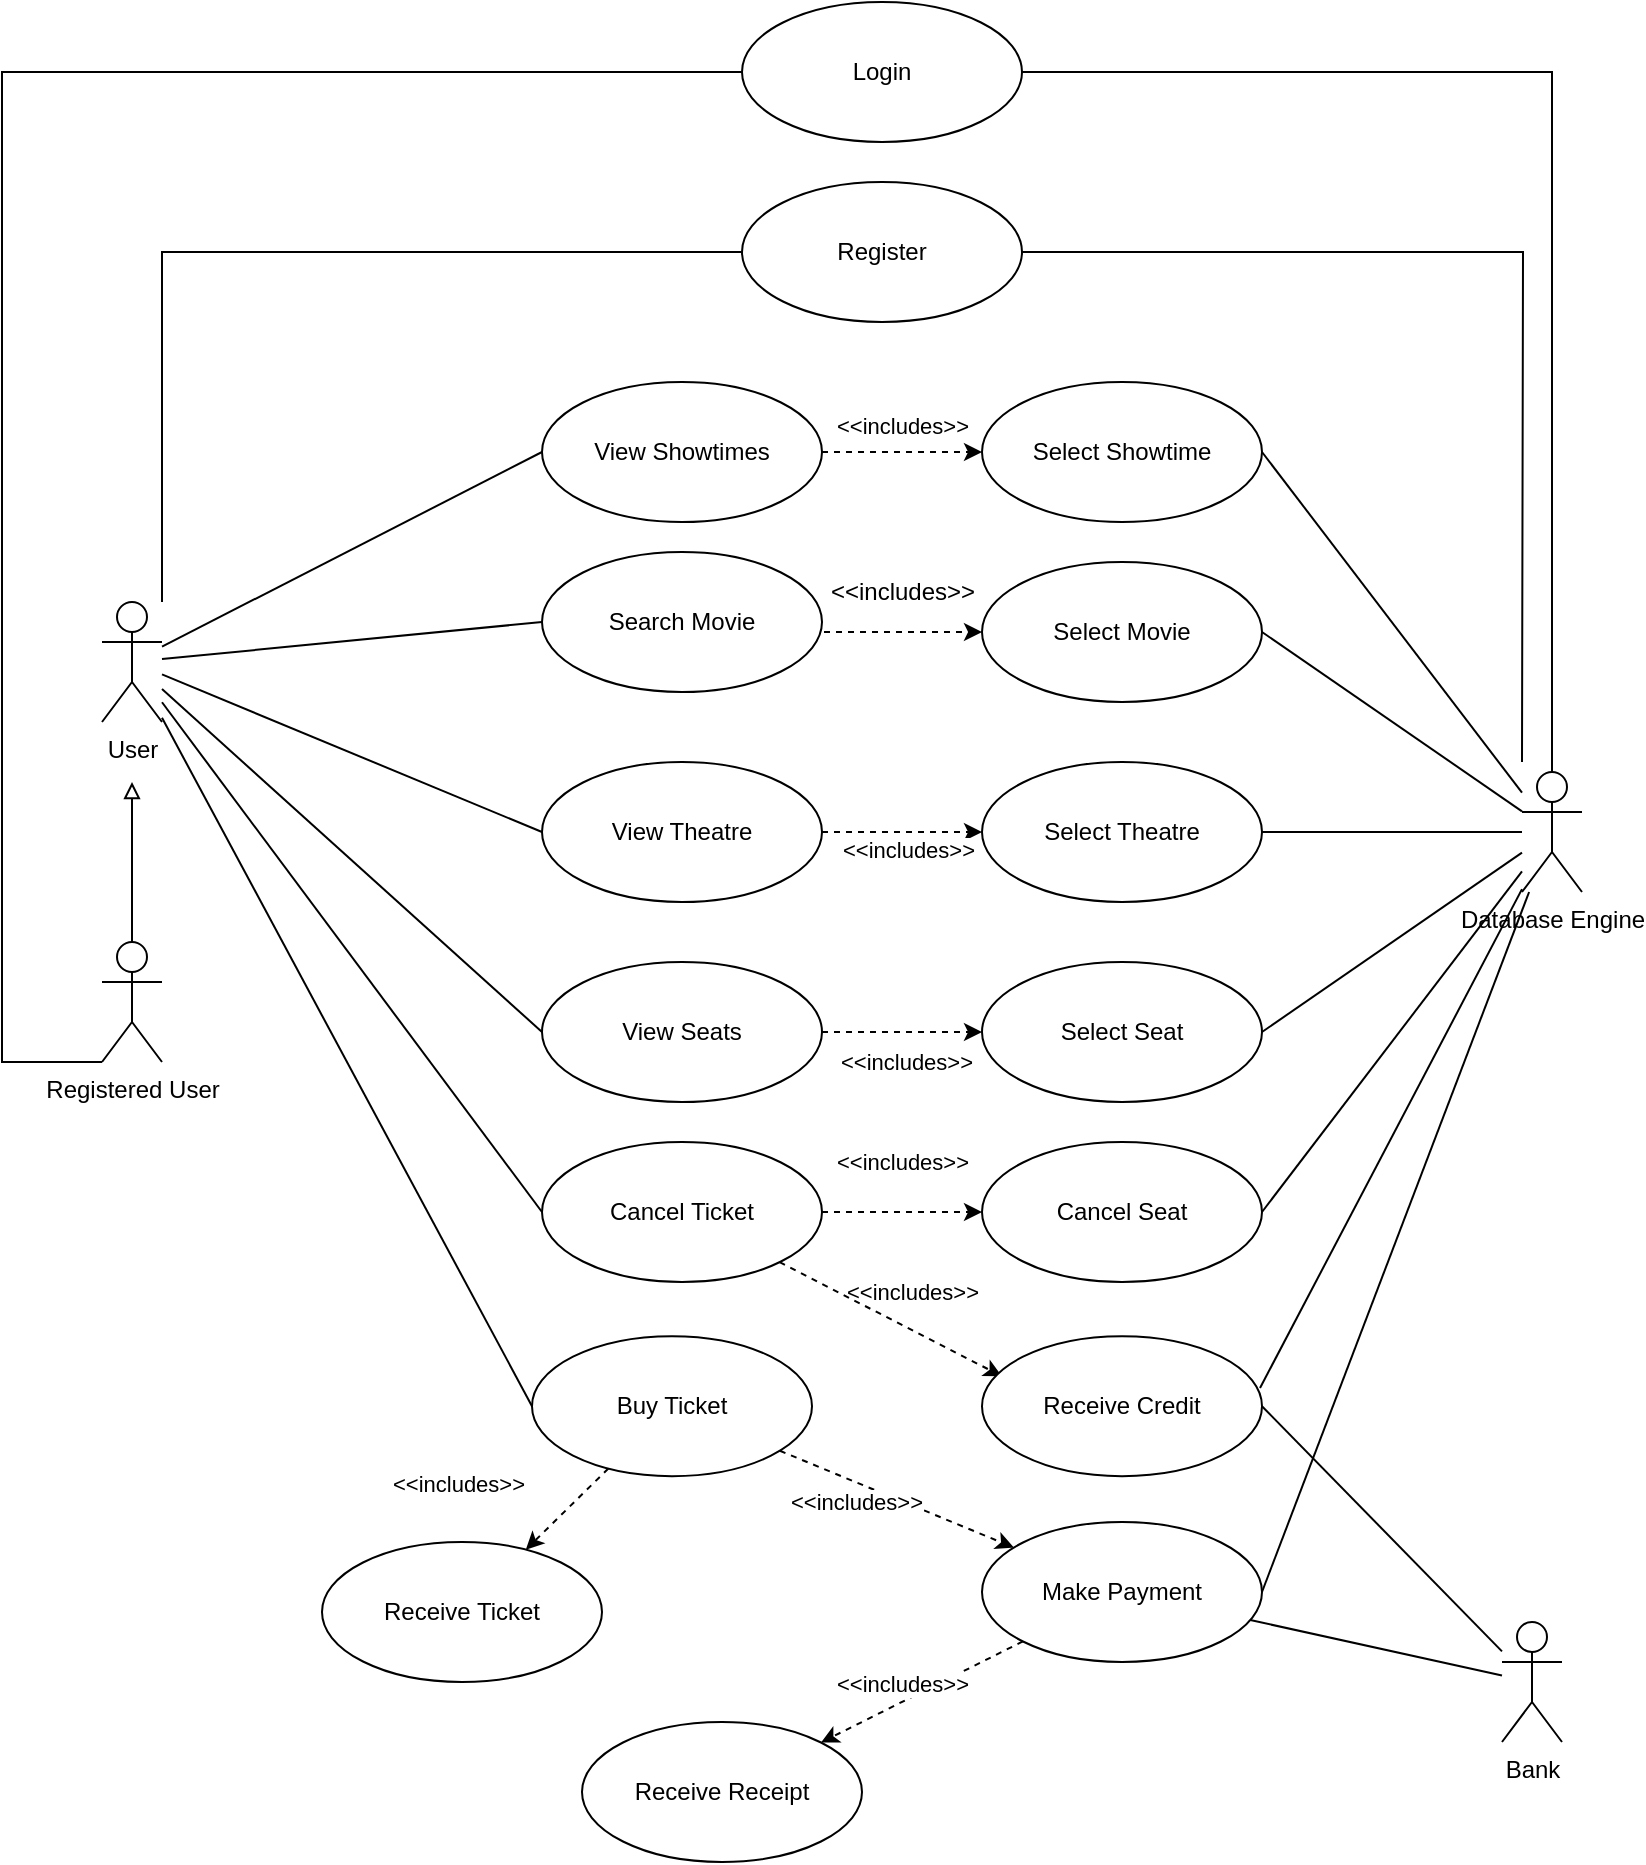 <mxfile version="20.6.0" type="device"><diagram id="ZoQLG9A008aR0PhDn0Wn" name="Page-1"><mxGraphModel dx="1799" dy="1104" grid="1" gridSize="10" guides="1" tooltips="1" connect="1" arrows="1" fold="1" page="1" pageScale="1" pageWidth="850" pageHeight="1100" math="0" shadow="0"><root><mxCell id="0"/><mxCell id="1" parent="0"/><mxCell id="rjjEzBz6sBrEnIEGINIk-38" style="rounded=0;orthogonalLoop=1;jettySize=auto;html=1;entryX=0;entryY=0.5;entryDx=0;entryDy=0;endArrow=none;endFill=0;" parent="1" source="rjjEzBz6sBrEnIEGINIk-1" target="rjjEzBz6sBrEnIEGINIk-14" edge="1"><mxGeometry relative="1" as="geometry"/></mxCell><mxCell id="rjjEzBz6sBrEnIEGINIk-1" value="User" style="shape=umlActor;verticalLabelPosition=bottom;verticalAlign=top;html=1;outlineConnect=0;" parent="1" vertex="1"><mxGeometry x="70" y="340" width="30" height="60" as="geometry"/></mxCell><mxCell id="rjjEzBz6sBrEnIEGINIk-36" style="edgeStyle=orthogonalEdgeStyle;rounded=0;orthogonalLoop=1;jettySize=auto;html=1;exitX=0;exitY=1;exitDx=0;exitDy=0;exitPerimeter=0;endArrow=none;endFill=0;entryX=0;entryY=0.5;entryDx=0;entryDy=0;" parent="1" source="rjjEzBz6sBrEnIEGINIk-2" target="rjjEzBz6sBrEnIEGINIk-35" edge="1"><mxGeometry relative="1" as="geometry"><Array as="points"><mxPoint x="20" y="570"/><mxPoint x="20" y="75"/></Array></mxGeometry></mxCell><mxCell id="rjjEzBz6sBrEnIEGINIk-2" value="Registered User" style="shape=umlActor;verticalLabelPosition=bottom;verticalAlign=top;html=1;outlineConnect=0;" parent="1" vertex="1"><mxGeometry x="70" y="510" width="30" height="60" as="geometry"/></mxCell><mxCell id="rjjEzBz6sBrEnIEGINIk-4" value="Database Engine" style="shape=umlActor;verticalLabelPosition=bottom;verticalAlign=top;html=1;outlineConnect=0;" parent="1" vertex="1"><mxGeometry x="780" y="425" width="30" height="60" as="geometry"/></mxCell><mxCell id="rjjEzBz6sBrEnIEGINIk-5" value="Bank" style="shape=umlActor;verticalLabelPosition=bottom;verticalAlign=top;html=1;outlineConnect=0;" parent="1" vertex="1"><mxGeometry x="770" y="850" width="30" height="60" as="geometry"/></mxCell><mxCell id="rjjEzBz6sBrEnIEGINIk-8" value="" style="endArrow=block;html=1;rounded=0;exitX=0.5;exitY=0;exitDx=0;exitDy=0;exitPerimeter=0;endFill=0;" parent="1" source="rjjEzBz6sBrEnIEGINIk-2" edge="1"><mxGeometry width="50" height="50" relative="1" as="geometry"><mxPoint x="-10" y="510" as="sourcePoint"/><mxPoint x="85" y="430" as="targetPoint"/></mxGeometry></mxCell><mxCell id="rjjEzBz6sBrEnIEGINIk-39" style="rounded=0;orthogonalLoop=1;jettySize=auto;html=1;endArrow=classic;endFill=1;dashed=1;" parent="1" source="bGSyt1naxgqRoubW3hmL-1" target="rjjEzBz6sBrEnIEGINIk-24" edge="1"><mxGeometry relative="1" as="geometry"/></mxCell><mxCell id="rjjEzBz6sBrEnIEGINIk-40" value="&amp;lt;&amp;lt;includes&amp;gt;&amp;gt;" style="edgeLabel;html=1;align=center;verticalAlign=middle;resizable=0;points=[];" parent="rjjEzBz6sBrEnIEGINIk-39" vertex="1" connectable="0"><mxGeometry x="0.125" y="3" relative="1" as="geometry"><mxPoint x="-5" y="-10" as="offset"/></mxGeometry></mxCell><mxCell id="rjjEzBz6sBrEnIEGINIk-41" style="rounded=0;orthogonalLoop=1;jettySize=auto;html=1;dashed=1;endArrow=classic;endFill=1;" parent="1" source="rjjEzBz6sBrEnIEGINIk-11" target="rjjEzBz6sBrEnIEGINIk-19" edge="1"><mxGeometry relative="1" as="geometry"/></mxCell><mxCell id="rjjEzBz6sBrEnIEGINIk-42" value="&amp;lt;&amp;lt;includes&amp;gt;&amp;gt;" style="edgeLabel;html=1;align=center;verticalAlign=middle;resizable=0;points=[];" parent="rjjEzBz6sBrEnIEGINIk-41" vertex="1" connectable="0"><mxGeometry x="0.249" y="-1" relative="1" as="geometry"><mxPoint x="-49" y="-17" as="offset"/></mxGeometry></mxCell><mxCell id="fPQeen320QWk-Ww7ju5m-14" style="edgeStyle=none;rounded=0;orthogonalLoop=1;jettySize=auto;html=1;endArrow=none;endFill=0;exitX=0;exitY=0.5;exitDx=0;exitDy=0;" parent="1" source="rjjEzBz6sBrEnIEGINIk-11" target="rjjEzBz6sBrEnIEGINIk-1" edge="1"><mxGeometry relative="1" as="geometry"><mxPoint x="100" y="360" as="targetPoint"/></mxGeometry></mxCell><mxCell id="rjjEzBz6sBrEnIEGINIk-11" value="Buy Ticket" style="ellipse;whiteSpace=wrap;html=1;" parent="1" vertex="1"><mxGeometry x="285" y="707.09" width="140" height="70" as="geometry"/></mxCell><mxCell id="fPQeen320QWk-Ww7ju5m-21" style="edgeStyle=none;rounded=0;orthogonalLoop=1;jettySize=auto;html=1;endArrow=none;endFill=0;exitX=1;exitY=0.5;exitDx=0;exitDy=0;" parent="1" source="rjjEzBz6sBrEnIEGINIk-12" target="rjjEzBz6sBrEnIEGINIk-4" edge="1"><mxGeometry relative="1" as="geometry"><mxPoint x="780" y="440" as="targetPoint"/></mxGeometry></mxCell><mxCell id="rjjEzBz6sBrEnIEGINIk-12" value="Select Seat" style="ellipse;whiteSpace=wrap;html=1;" parent="1" vertex="1"><mxGeometry x="510" y="520" width="140" height="70" as="geometry"/></mxCell><mxCell id="rjjEzBz6sBrEnIEGINIk-33" style="edgeStyle=orthogonalEdgeStyle;rounded=0;orthogonalLoop=1;jettySize=auto;html=1;exitX=1;exitY=0.5;exitDx=0;exitDy=0;entryX=0;entryY=0.5;entryDx=0;entryDy=0;dashed=1;endArrow=classic;endFill=1;" parent="1" source="rjjEzBz6sBrEnIEGINIk-13" target="rjjEzBz6sBrEnIEGINIk-12" edge="1"><mxGeometry relative="1" as="geometry"/></mxCell><mxCell id="rjjEzBz6sBrEnIEGINIk-34" value="&amp;lt;&amp;lt;includes&amp;gt;&amp;gt;" style="edgeLabel;html=1;align=center;verticalAlign=middle;resizable=0;points=[];" parent="rjjEzBz6sBrEnIEGINIk-33" vertex="1" connectable="0"><mxGeometry x="-0.067" y="1" relative="1" as="geometry"><mxPoint x="4" y="16" as="offset"/></mxGeometry></mxCell><mxCell id="fPQeen320QWk-Ww7ju5m-12" style="edgeStyle=none;rounded=0;orthogonalLoop=1;jettySize=auto;html=1;endArrow=none;endFill=0;exitX=0;exitY=0.5;exitDx=0;exitDy=0;" parent="1" source="rjjEzBz6sBrEnIEGINIk-13" target="rjjEzBz6sBrEnIEGINIk-1" edge="1"><mxGeometry relative="1" as="geometry"><mxPoint x="100" y="360" as="targetPoint"/></mxGeometry></mxCell><mxCell id="rjjEzBz6sBrEnIEGINIk-13" value="View Seats" style="ellipse;whiteSpace=wrap;html=1;" parent="1" vertex="1"><mxGeometry x="290" y="520" width="140" height="70" as="geometry"/></mxCell><mxCell id="rjjEzBz6sBrEnIEGINIk-31" style="edgeStyle=orthogonalEdgeStyle;rounded=0;orthogonalLoop=1;jettySize=auto;html=1;exitX=1;exitY=0.5;exitDx=0;exitDy=0;entryX=0;entryY=0.5;entryDx=0;entryDy=0;dashed=1;endArrow=classic;endFill=1;" parent="1" source="rjjEzBz6sBrEnIEGINIk-14" target="rjjEzBz6sBrEnIEGINIk-18" edge="1"><mxGeometry relative="1" as="geometry"/></mxCell><mxCell id="rjjEzBz6sBrEnIEGINIk-32" value="&amp;lt;&amp;lt;includes&amp;gt;&amp;gt;" style="edgeLabel;html=1;align=center;verticalAlign=middle;resizable=0;points=[];" parent="rjjEzBz6sBrEnIEGINIk-31" vertex="1" connectable="0"><mxGeometry x="0.267" y="4" relative="1" as="geometry"><mxPoint x="-11" y="-9" as="offset"/></mxGeometry></mxCell><mxCell id="rjjEzBz6sBrEnIEGINIk-14" value="View Showtimes" style="ellipse;whiteSpace=wrap;html=1;" parent="1" vertex="1"><mxGeometry x="290" y="230" width="140" height="70" as="geometry"/></mxCell><mxCell id="rjjEzBz6sBrEnIEGINIk-26" style="edgeStyle=orthogonalEdgeStyle;rounded=0;orthogonalLoop=1;jettySize=auto;html=1;exitX=1;exitY=0.5;exitDx=0;exitDy=0;endArrow=classic;endFill=1;dashed=1;" parent="1" source="rjjEzBz6sBrEnIEGINIk-15" target="rjjEzBz6sBrEnIEGINIk-17" edge="1"><mxGeometry relative="1" as="geometry"><Array as="points"><mxPoint x="400" y="355"/></Array></mxGeometry></mxCell><mxCell id="fPQeen320QWk-Ww7ju5m-8" style="rounded=0;orthogonalLoop=1;jettySize=auto;html=1;endArrow=none;endFill=0;exitX=0;exitY=0.5;exitDx=0;exitDy=0;" parent="1" source="rjjEzBz6sBrEnIEGINIk-15" target="rjjEzBz6sBrEnIEGINIk-1" edge="1"><mxGeometry relative="1" as="geometry"/></mxCell><mxCell id="rjjEzBz6sBrEnIEGINIk-15" value="Search Movie" style="ellipse;whiteSpace=wrap;html=1;" parent="1" vertex="1"><mxGeometry x="290" y="315" width="140" height="70" as="geometry"/></mxCell><mxCell id="fPQeen320QWk-Ww7ju5m-19" style="edgeStyle=none;rounded=0;orthogonalLoop=1;jettySize=auto;html=1;endArrow=none;endFill=0;" parent="1" source="rjjEzBz6sBrEnIEGINIk-16" target="rjjEzBz6sBrEnIEGINIk-4" edge="1"><mxGeometry relative="1" as="geometry"><mxPoint x="710.695" y="444.921" as="targetPoint"/></mxGeometry></mxCell><mxCell id="rjjEzBz6sBrEnIEGINIk-16" value="Select Theatre" style="ellipse;whiteSpace=wrap;html=1;" parent="1" vertex="1"><mxGeometry x="510" y="420" width="140" height="70" as="geometry"/></mxCell><mxCell id="fPQeen320QWk-Ww7ju5m-17" style="edgeStyle=none;rounded=0;orthogonalLoop=1;jettySize=auto;html=1;endArrow=none;endFill=0;exitX=1;exitY=0.5;exitDx=0;exitDy=0;" parent="1" source="rjjEzBz6sBrEnIEGINIk-17" target="rjjEzBz6sBrEnIEGINIk-4" edge="1"><mxGeometry relative="1" as="geometry"/></mxCell><mxCell id="rjjEzBz6sBrEnIEGINIk-17" value="Select Movie" style="ellipse;whiteSpace=wrap;html=1;" parent="1" vertex="1"><mxGeometry x="510" y="320" width="140" height="70" as="geometry"/></mxCell><mxCell id="fPQeen320QWk-Ww7ju5m-16" style="rounded=0;orthogonalLoop=1;jettySize=auto;html=1;endArrow=none;endFill=0;exitX=1;exitY=0.5;exitDx=0;exitDy=0;" parent="1" source="rjjEzBz6sBrEnIEGINIk-18" target="rjjEzBz6sBrEnIEGINIk-4" edge="1"><mxGeometry relative="1" as="geometry"/></mxCell><mxCell id="rjjEzBz6sBrEnIEGINIk-18" value="Select Showtime" style="ellipse;whiteSpace=wrap;html=1;" parent="1" vertex="1"><mxGeometry x="510" y="230" width="140" height="70" as="geometry"/></mxCell><mxCell id="rjjEzBz6sBrEnIEGINIk-19" value="Receive Ticket" style="ellipse;whiteSpace=wrap;html=1;" parent="1" vertex="1"><mxGeometry x="180" y="810" width="140" height="70" as="geometry"/></mxCell><mxCell id="fPQeen320QWk-Ww7ju5m-3" style="rounded=0;orthogonalLoop=1;jettySize=auto;html=1;endArrow=none;endFill=0;" parent="1" source="bGSyt1naxgqRoubW3hmL-1" target="rjjEzBz6sBrEnIEGINIk-5" edge="1"><mxGeometry relative="1" as="geometry"/></mxCell><mxCell id="rjjEzBz6sBrEnIEGINIk-24" value="Receive Receipt" style="ellipse;whiteSpace=wrap;html=1;" parent="1" vertex="1"><mxGeometry x="310" y="900" width="140" height="70" as="geometry"/></mxCell><mxCell id="fPQeen320QWk-Ww7ju5m-24" style="rounded=0;orthogonalLoop=1;jettySize=auto;html=1;endArrow=none;endFill=0;exitX=0;exitY=0.5;exitDx=0;exitDy=0;" parent="1" source="rjjEzBz6sBrEnIEGINIk-25" target="rjjEzBz6sBrEnIEGINIk-1" edge="1"><mxGeometry relative="1" as="geometry"><mxPoint x="100" y="360" as="targetPoint"/></mxGeometry></mxCell><mxCell id="fPQeen320QWk-Ww7ju5m-26" style="rounded=0;orthogonalLoop=1;jettySize=auto;html=1;endArrow=none;endFill=0;exitX=1;exitY=0.5;exitDx=0;exitDy=0;" parent="1" source="jJS2aMnLWvH9HmKhxL4M-1" target="rjjEzBz6sBrEnIEGINIk-5" edge="1"><mxGeometry relative="1" as="geometry"><mxPoint x="780" y="690" as="targetPoint"/></mxGeometry></mxCell><mxCell id="jJS2aMnLWvH9HmKhxL4M-2" style="rounded=0;orthogonalLoop=1;jettySize=auto;html=1;entryX=0.071;entryY=0.286;entryDx=0;entryDy=0;entryPerimeter=0;dashed=1;" parent="1" source="rjjEzBz6sBrEnIEGINIk-25" target="jJS2aMnLWvH9HmKhxL4M-1" edge="1"><mxGeometry relative="1" as="geometry"/></mxCell><mxCell id="jJS2aMnLWvH9HmKhxL4M-5" style="edgeStyle=none;rounded=0;orthogonalLoop=1;jettySize=auto;html=1;dashed=1;fontSize=11;" parent="1" source="rjjEzBz6sBrEnIEGINIk-25" target="jJS2aMnLWvH9HmKhxL4M-4" edge="1"><mxGeometry relative="1" as="geometry"/></mxCell><mxCell id="jJS2aMnLWvH9HmKhxL4M-6" value="&amp;lt;&amp;lt;includes&amp;gt;&amp;gt;" style="edgeLabel;html=1;align=center;verticalAlign=middle;resizable=0;points=[];fontSize=11;" parent="jJS2aMnLWvH9HmKhxL4M-5" vertex="1" connectable="0"><mxGeometry x="-0.18" relative="1" as="geometry"><mxPoint x="7" y="-25" as="offset"/></mxGeometry></mxCell><mxCell id="rjjEzBz6sBrEnIEGINIk-25" value="Cancel Ticket" style="ellipse;whiteSpace=wrap;html=1;" parent="1" vertex="1"><mxGeometry x="290" y="610" width="140" height="70" as="geometry"/></mxCell><mxCell id="rjjEzBz6sBrEnIEGINIk-27" value="&amp;lt;&amp;lt;includes&amp;gt;&amp;gt;" style="text;html=1;align=center;verticalAlign=middle;resizable=0;points=[];autosize=1;strokeColor=none;fillColor=none;" parent="1" vertex="1"><mxGeometry x="420" y="320" width="100" height="30" as="geometry"/></mxCell><mxCell id="rjjEzBz6sBrEnIEGINIk-29" style="edgeStyle=orthogonalEdgeStyle;rounded=0;orthogonalLoop=1;jettySize=auto;html=1;exitX=1;exitY=0.5;exitDx=0;exitDy=0;entryX=0;entryY=0.5;entryDx=0;entryDy=0;endArrow=classic;endFill=1;dashed=1;" parent="1" source="rjjEzBz6sBrEnIEGINIk-28" target="rjjEzBz6sBrEnIEGINIk-16" edge="1"><mxGeometry relative="1" as="geometry"><Array as="points"><mxPoint x="430" y="455"/><mxPoint x="430" y="455"/></Array></mxGeometry></mxCell><mxCell id="rjjEzBz6sBrEnIEGINIk-30" value="&amp;lt;&amp;lt;includes&amp;gt;&amp;gt;" style="edgeLabel;html=1;align=center;verticalAlign=middle;resizable=0;points=[];" parent="rjjEzBz6sBrEnIEGINIk-29" vertex="1" connectable="0"><mxGeometry x="-0.04" y="4" relative="1" as="geometry"><mxPoint x="4" y="13" as="offset"/></mxGeometry></mxCell><mxCell id="fPQeen320QWk-Ww7ju5m-10" style="edgeStyle=none;rounded=0;orthogonalLoop=1;jettySize=auto;html=1;endArrow=none;endFill=0;exitX=0;exitY=0.5;exitDx=0;exitDy=0;" parent="1" source="rjjEzBz6sBrEnIEGINIk-28" target="rjjEzBz6sBrEnIEGINIk-1" edge="1"><mxGeometry relative="1" as="geometry"><mxPoint x="100" y="360" as="targetPoint"/></mxGeometry></mxCell><mxCell id="rjjEzBz6sBrEnIEGINIk-28" value="View Theatre" style="ellipse;whiteSpace=wrap;html=1;" parent="1" vertex="1"><mxGeometry x="290" y="420" width="140" height="70" as="geometry"/></mxCell><mxCell id="fPQeen320QWk-Ww7ju5m-15" style="edgeStyle=orthogonalEdgeStyle;rounded=0;orthogonalLoop=1;jettySize=auto;html=1;endArrow=none;endFill=0;" parent="1" source="rjjEzBz6sBrEnIEGINIk-35" target="rjjEzBz6sBrEnIEGINIk-4" edge="1"><mxGeometry relative="1" as="geometry"/></mxCell><mxCell id="rjjEzBz6sBrEnIEGINIk-35" value="Login" style="ellipse;whiteSpace=wrap;html=1;" parent="1" vertex="1"><mxGeometry x="390" y="40" width="140" height="70" as="geometry"/></mxCell><mxCell id="jJS2aMnLWvH9HmKhxL4M-1" value="Receive Credit" style="ellipse;whiteSpace=wrap;html=1;" parent="1" vertex="1"><mxGeometry x="510" y="707.09" width="140" height="70" as="geometry"/></mxCell><mxCell id="jJS2aMnLWvH9HmKhxL4M-3" value="&lt;font style=&quot;font-size: 11px;&quot;&gt;&amp;lt;&amp;lt;includes&amp;gt;&amp;gt;&lt;/font&gt;" style="text;html=1;align=center;verticalAlign=middle;resizable=0;points=[];autosize=1;strokeColor=none;fillColor=none;" parent="1" vertex="1"><mxGeometry x="430" y="670" width="90" height="30" as="geometry"/></mxCell><mxCell id="jJS2aMnLWvH9HmKhxL4M-7" style="rounded=0;orthogonalLoop=1;jettySize=auto;html=1;exitX=1;exitY=0.5;exitDx=0;exitDy=0;fontSize=11;endArrow=none;endFill=0;" parent="1" source="jJS2aMnLWvH9HmKhxL4M-4" target="rjjEzBz6sBrEnIEGINIk-4" edge="1"><mxGeometry relative="1" as="geometry"/></mxCell><mxCell id="jJS2aMnLWvH9HmKhxL4M-4" value="Cancel Seat" style="ellipse;whiteSpace=wrap;html=1;" parent="1" vertex="1"><mxGeometry x="510" y="610" width="140" height="70" as="geometry"/></mxCell><mxCell id="NEEcGtauxwrvwlgDmH5j-1" value="Register" style="ellipse;whiteSpace=wrap;html=1;" parent="1" vertex="1"><mxGeometry x="390" y="130" width="140" height="70" as="geometry"/></mxCell><mxCell id="NEEcGtauxwrvwlgDmH5j-2" value="" style="endArrow=none;html=1;rounded=0;edgeStyle=orthogonalEdgeStyle;entryX=0;entryY=0.5;entryDx=0;entryDy=0;" parent="1" source="rjjEzBz6sBrEnIEGINIk-1" target="NEEcGtauxwrvwlgDmH5j-1" edge="1"><mxGeometry width="50" height="50" relative="1" as="geometry"><mxPoint x="250" y="210" as="sourcePoint"/><mxPoint x="300" y="160" as="targetPoint"/><Array as="points"><mxPoint x="100" y="165"/></Array></mxGeometry></mxCell><mxCell id="NEEcGtauxwrvwlgDmH5j-3" value="" style="endArrow=none;html=1;rounded=0;exitX=1;exitY=0.5;exitDx=0;exitDy=0;edgeStyle=orthogonalEdgeStyle;" parent="1" source="NEEcGtauxwrvwlgDmH5j-1" edge="1"><mxGeometry width="50" height="50" relative="1" as="geometry"><mxPoint x="500" y="170" as="sourcePoint"/><mxPoint x="780" y="420" as="targetPoint"/></mxGeometry></mxCell><mxCell id="bGSyt1naxgqRoubW3hmL-6" style="rounded=0;orthogonalLoop=1;jettySize=auto;html=1;exitX=1;exitY=0.5;exitDx=0;exitDy=0;endArrow=none;endFill=0;" edge="1" parent="1" source="bGSyt1naxgqRoubW3hmL-1" target="rjjEzBz6sBrEnIEGINIk-4"><mxGeometry relative="1" as="geometry"/></mxCell><mxCell id="bGSyt1naxgqRoubW3hmL-1" value="Make Payment" style="ellipse;whiteSpace=wrap;html=1;" vertex="1" parent="1"><mxGeometry x="510" y="800" width="140" height="70" as="geometry"/></mxCell><mxCell id="bGSyt1naxgqRoubW3hmL-3" style="rounded=0;orthogonalLoop=1;jettySize=auto;html=1;dashed=1;endArrow=classic;endFill=1;" edge="1" parent="1" source="rjjEzBz6sBrEnIEGINIk-11" target="bGSyt1naxgqRoubW3hmL-1"><mxGeometry relative="1" as="geometry"><mxPoint x="335.209" y="783.762" as="sourcePoint"/><mxPoint x="269.956" y="853.367" as="targetPoint"/></mxGeometry></mxCell><mxCell id="bGSyt1naxgqRoubW3hmL-4" value="&amp;lt;&amp;lt;includes&amp;gt;&amp;gt;" style="edgeLabel;html=1;align=center;verticalAlign=middle;resizable=0;points=[];" vertex="1" connectable="0" parent="bGSyt1naxgqRoubW3hmL-3"><mxGeometry x="0.249" y="-1" relative="1" as="geometry"><mxPoint x="-35" y="-6" as="offset"/></mxGeometry></mxCell><mxCell id="bGSyt1naxgqRoubW3hmL-5" style="rounded=0;orthogonalLoop=1;jettySize=auto;html=1;fontSize=11;endArrow=none;endFill=0;exitX=0.993;exitY=0.37;exitDx=0;exitDy=0;exitPerimeter=0;" edge="1" parent="1" source="jJS2aMnLWvH9HmKhxL4M-1" target="rjjEzBz6sBrEnIEGINIk-4"><mxGeometry relative="1" as="geometry"><mxPoint x="660" y="655" as="sourcePoint"/><mxPoint x="790" y="484.655" as="targetPoint"/></mxGeometry></mxCell></root></mxGraphModel></diagram></mxfile>